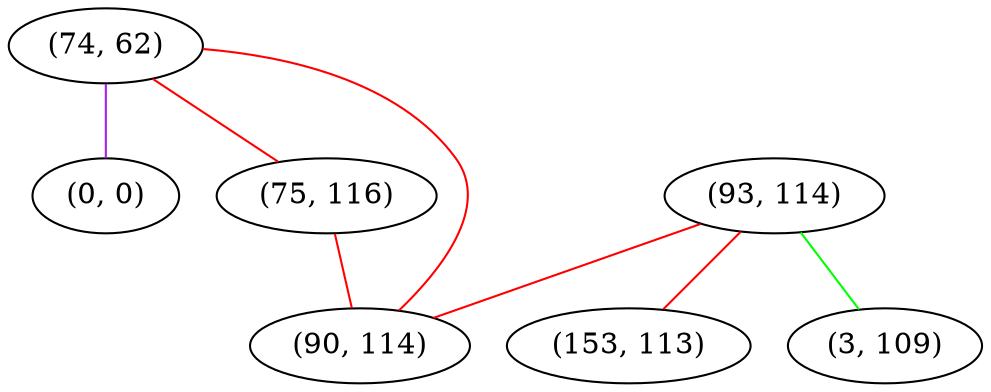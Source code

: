 graph "" {
"(74, 62)";
"(93, 114)";
"(153, 113)";
"(3, 109)";
"(0, 0)";
"(75, 116)";
"(90, 114)";
"(74, 62)" -- "(0, 0)"  [color=purple, key=0, weight=4];
"(74, 62)" -- "(75, 116)"  [color=red, key=0, weight=1];
"(74, 62)" -- "(90, 114)"  [color=red, key=0, weight=1];
"(93, 114)" -- "(90, 114)"  [color=red, key=0, weight=1];
"(93, 114)" -- "(153, 113)"  [color=red, key=0, weight=1];
"(93, 114)" -- "(3, 109)"  [color=green, key=0, weight=2];
"(75, 116)" -- "(90, 114)"  [color=red, key=0, weight=1];
}
